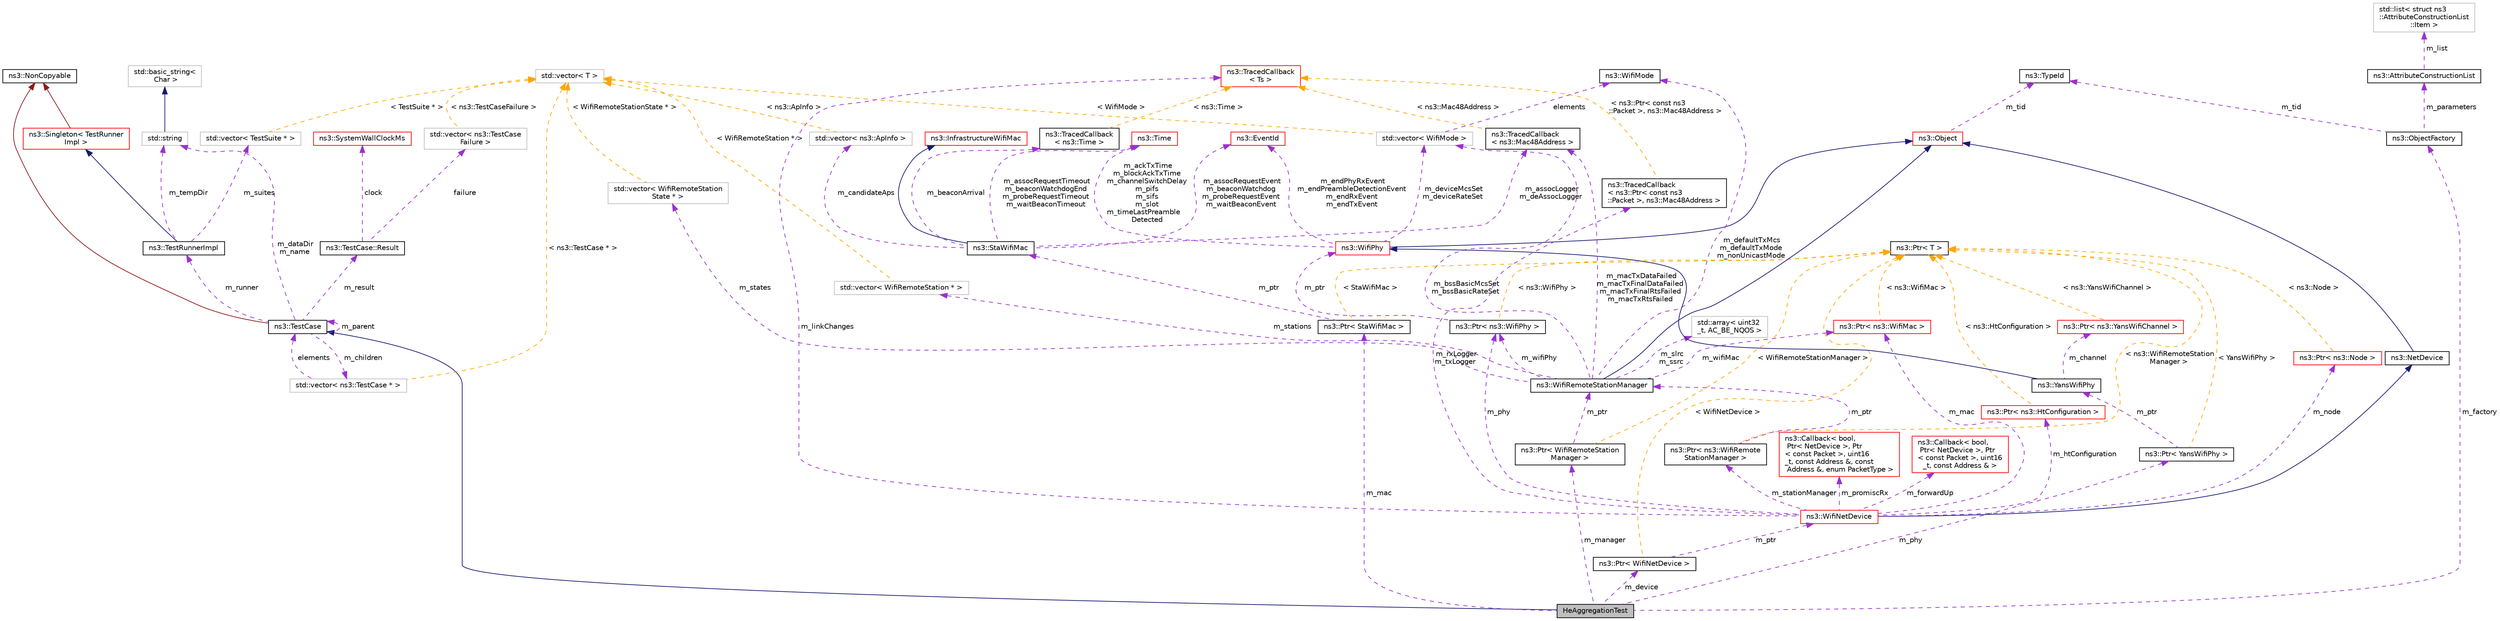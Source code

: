 digraph "HeAggregationTest"
{
 // LATEX_PDF_SIZE
  edge [fontname="Helvetica",fontsize="10",labelfontname="Helvetica",labelfontsize="10"];
  node [fontname="Helvetica",fontsize="10",shape=record];
  Node1 [label="HeAggregationTest",height=0.2,width=0.4,color="black", fillcolor="grey75", style="filled", fontcolor="black",tooltip="802.11ax aggregation test which permits 64 or 256 MPDUs in A-MPDU according to the negociated buffer ..."];
  Node2 -> Node1 [dir="back",color="midnightblue",fontsize="10",style="solid",fontname="Helvetica"];
  Node2 [label="ns3::TestCase",height=0.2,width=0.4,color="black", fillcolor="white", style="filled",URL="$classns3_1_1_test_case.html",tooltip="encapsulates test code"];
  Node3 -> Node2 [dir="back",color="firebrick4",fontsize="10",style="solid",fontname="Helvetica"];
  Node3 [label="ns3::NonCopyable",height=0.2,width=0.4,color="black", fillcolor="white", style="filled",URL="$classns3_1_1_non_copyable.html",tooltip="A base class for (non-Singleton) objects which shouldn't be copied."];
  Node4 -> Node2 [dir="back",color="darkorchid3",fontsize="10",style="dashed",label=" m_children" ,fontname="Helvetica"];
  Node4 [label="std::vector\< ns3::TestCase * \>",height=0.2,width=0.4,color="grey75", fillcolor="white", style="filled",tooltip=" "];
  Node2 -> Node4 [dir="back",color="darkorchid3",fontsize="10",style="dashed",label=" elements" ,fontname="Helvetica"];
  Node5 -> Node4 [dir="back",color="orange",fontsize="10",style="dashed",label=" \< ns3::TestCase * \>" ,fontname="Helvetica"];
  Node5 [label="std::vector\< T \>",height=0.2,width=0.4,color="grey75", fillcolor="white", style="filled",tooltip=" "];
  Node7 -> Node2 [dir="back",color="darkorchid3",fontsize="10",style="dashed",label=" m_dataDir\nm_name" ,fontname="Helvetica"];
  Node7 [label="std::string",height=0.2,width=0.4,color="grey75", fillcolor="white", style="filled",tooltip=" "];
  Node8 -> Node7 [dir="back",color="midnightblue",fontsize="10",style="solid",fontname="Helvetica"];
  Node8 [label="std::basic_string\<\l Char \>",height=0.2,width=0.4,color="grey75", fillcolor="white", style="filled",tooltip=" "];
  Node9 -> Node2 [dir="back",color="darkorchid3",fontsize="10",style="dashed",label=" m_runner" ,fontname="Helvetica"];
  Node9 [label="ns3::TestRunnerImpl",height=0.2,width=0.4,color="black", fillcolor="white", style="filled",URL="$classns3_1_1_test_runner_impl.html",tooltip="Container for all tests."];
  Node10 -> Node9 [dir="back",color="midnightblue",fontsize="10",style="solid",fontname="Helvetica"];
  Node10 [label="ns3::Singleton\< TestRunner\lImpl \>",height=0.2,width=0.4,color="red", fillcolor="white", style="filled",URL="$classns3_1_1_singleton.html",tooltip=" "];
  Node3 -> Node10 [dir="back",color="firebrick4",fontsize="10",style="solid",fontname="Helvetica"];
  Node12 -> Node9 [dir="back",color="darkorchid3",fontsize="10",style="dashed",label=" m_suites" ,fontname="Helvetica"];
  Node12 [label="std::vector\< TestSuite * \>",height=0.2,width=0.4,color="grey75", fillcolor="white", style="filled",tooltip=" "];
  Node5 -> Node12 [dir="back",color="orange",fontsize="10",style="dashed",label=" \< TestSuite * \>" ,fontname="Helvetica"];
  Node7 -> Node9 [dir="back",color="darkorchid3",fontsize="10",style="dashed",label=" m_tempDir" ,fontname="Helvetica"];
  Node2 -> Node2 [dir="back",color="darkorchid3",fontsize="10",style="dashed",label=" m_parent" ,fontname="Helvetica"];
  Node14 -> Node2 [dir="back",color="darkorchid3",fontsize="10",style="dashed",label=" m_result" ,fontname="Helvetica"];
  Node14 [label="ns3::TestCase::Result",height=0.2,width=0.4,color="black", fillcolor="white", style="filled",URL="$structns3_1_1_test_case_1_1_result.html",tooltip="Container for results from a TestCase."];
  Node15 -> Node14 [dir="back",color="darkorchid3",fontsize="10",style="dashed",label=" failure" ,fontname="Helvetica"];
  Node15 [label="std::vector\< ns3::TestCase\lFailure \>",height=0.2,width=0.4,color="grey75", fillcolor="white", style="filled",tooltip=" "];
  Node5 -> Node15 [dir="back",color="orange",fontsize="10",style="dashed",label=" \< ns3::TestCaseFailure \>" ,fontname="Helvetica"];
  Node17 -> Node14 [dir="back",color="darkorchid3",fontsize="10",style="dashed",label=" clock" ,fontname="Helvetica"];
  Node17 [label="ns3::SystemWallClockMs",height=0.2,width=0.4,color="red", fillcolor="white", style="filled",URL="$classns3_1_1_system_wall_clock_ms.html",tooltip="Measure elapsed wall clock time in milliseconds."];
  Node19 -> Node1 [dir="back",color="darkorchid3",fontsize="10",style="dashed",label=" m_mac" ,fontname="Helvetica"];
  Node19 [label="ns3::Ptr\< StaWifiMac \>",height=0.2,width=0.4,color="black", fillcolor="white", style="filled",URL="$classns3_1_1_ptr.html",tooltip=" "];
  Node20 -> Node19 [dir="back",color="darkorchid3",fontsize="10",style="dashed",label=" m_ptr" ,fontname="Helvetica"];
  Node20 [label="ns3::StaWifiMac",height=0.2,width=0.4,color="black", fillcolor="white", style="filled",URL="$classns3_1_1_sta_wifi_mac.html",tooltip="The Wifi MAC high model for a non-AP STA in a BSS."];
  Node21 -> Node20 [dir="back",color="midnightblue",fontsize="10",style="solid",fontname="Helvetica"];
  Node21 [label="ns3::InfrastructureWifiMac",height=0.2,width=0.4,color="red", fillcolor="white", style="filled",URL="$classns3_1_1_infrastructure_wifi_mac.html",tooltip="The Wifi MAC high model for a STA or AP in a BSS."];
  Node130 -> Node20 [dir="back",color="darkorchid3",fontsize="10",style="dashed",label=" m_assocRequestEvent\nm_beaconWatchdog\nm_probeRequestEvent\nm_waitBeaconEvent" ,fontname="Helvetica"];
  Node130 [label="ns3::EventId",height=0.2,width=0.4,color="red", fillcolor="white", style="filled",URL="$classns3_1_1_event_id.html",tooltip="An identifier for simulation events."];
  Node266 -> Node20 [dir="back",color="darkorchid3",fontsize="10",style="dashed",label=" m_beaconArrival" ,fontname="Helvetica"];
  Node266 [label="ns3::TracedCallback\l\< ns3::Time \>",height=0.2,width=0.4,color="black", fillcolor="white", style="filled",URL="$classns3_1_1_traced_callback.html",tooltip=" "];
  Node32 -> Node266 [dir="back",color="orange",fontsize="10",style="dashed",label=" \< ns3::Time \>" ,fontname="Helvetica"];
  Node32 [label="ns3::TracedCallback\l\< Ts \>",height=0.2,width=0.4,color="red", fillcolor="white", style="filled",URL="$classns3_1_1_traced_callback.html",tooltip="Forward calls to a chain of Callback."];
  Node66 -> Node20 [dir="back",color="darkorchid3",fontsize="10",style="dashed",label=" m_assocRequestTimeout\nm_beaconWatchdogEnd\nm_probeRequestTimeout\nm_waitBeaconTimeout" ,fontname="Helvetica"];
  Node66 [label="ns3::Time",height=0.2,width=0.4,color="red", fillcolor="white", style="filled",URL="$classns3_1_1_time.html",tooltip="Simulation virtual time values and global simulation resolution."];
  Node109 -> Node20 [dir="back",color="darkorchid3",fontsize="10",style="dashed",label=" m_assocLogger\nm_deAssocLogger" ,fontname="Helvetica"];
  Node109 [label="ns3::TracedCallback\l\< ns3::Mac48Address \>",height=0.2,width=0.4,color="black", fillcolor="white", style="filled",URL="$classns3_1_1_traced_callback.html",tooltip=" "];
  Node32 -> Node109 [dir="back",color="orange",fontsize="10",style="dashed",label=" \< ns3::Mac48Address \>" ,fontname="Helvetica"];
  Node267 -> Node20 [dir="back",color="darkorchid3",fontsize="10",style="dashed",label=" m_candidateAps" ,fontname="Helvetica"];
  Node267 [label="std::vector\< ns3::ApInfo \>",height=0.2,width=0.4,color="grey75", fillcolor="white", style="filled",tooltip=" "];
  Node5 -> Node267 [dir="back",color="orange",fontsize="10",style="dashed",label=" \< ns3::ApInfo \>" ,fontname="Helvetica"];
  Node39 -> Node19 [dir="back",color="orange",fontsize="10",style="dashed",label=" \< StaWifiMac \>" ,fontname="Helvetica"];
  Node39 [label="ns3::Ptr\< T \>",height=0.2,width=0.4,color="black", fillcolor="white", style="filled",URL="$classns3_1_1_ptr.html",tooltip="Smart pointer class similar to boost::intrusive_ptr."];
  Node282 -> Node1 [dir="back",color="darkorchid3",fontsize="10",style="dashed",label=" m_factory" ,fontname="Helvetica"];
  Node282 [label="ns3::ObjectFactory",height=0.2,width=0.4,color="black", fillcolor="white", style="filled",URL="$classns3_1_1_object_factory.html",tooltip="Instantiate subclasses of ns3::Object."];
  Node29 -> Node282 [dir="back",color="darkorchid3",fontsize="10",style="dashed",label=" m_tid" ,fontname="Helvetica"];
  Node29 [label="ns3::TypeId",height=0.2,width=0.4,color="black", fillcolor="white", style="filled",URL="$classns3_1_1_type_id.html",tooltip="a unique identifier for an interface."];
  Node283 -> Node282 [dir="back",color="darkorchid3",fontsize="10",style="dashed",label=" m_parameters" ,fontname="Helvetica"];
  Node283 [label="ns3::AttributeConstructionList",height=0.2,width=0.4,color="black", fillcolor="white", style="filled",URL="$classns3_1_1_attribute_construction_list.html",tooltip="List of Attribute name, value and checker triples used to construct Objects."];
  Node284 -> Node283 [dir="back",color="darkorchid3",fontsize="10",style="dashed",label=" m_list" ,fontname="Helvetica"];
  Node284 [label="std::list\< struct ns3\l::AttributeConstructionList\l::Item \>",height=0.2,width=0.4,color="grey75", fillcolor="white", style="filled",tooltip=" "];
  Node286 -> Node1 [dir="back",color="darkorchid3",fontsize="10",style="dashed",label=" m_manager" ,fontname="Helvetica"];
  Node286 [label="ns3::Ptr\< WifiRemoteStation\lManager \>",height=0.2,width=0.4,color="black", fillcolor="white", style="filled",URL="$classns3_1_1_ptr.html",tooltip=" "];
  Node94 -> Node286 [dir="back",color="darkorchid3",fontsize="10",style="dashed",label=" m_ptr" ,fontname="Helvetica"];
  Node94 [label="ns3::WifiRemoteStationManager",height=0.2,width=0.4,color="black", fillcolor="white", style="filled",URL="$classns3_1_1_wifi_remote_station_manager.html",tooltip="hold a list of per-remote-station state."];
  Node24 -> Node94 [dir="back",color="midnightblue",fontsize="10",style="solid",fontname="Helvetica"];
  Node24 [label="ns3::Object",height=0.2,width=0.4,color="red", fillcolor="white", style="filled",URL="$classns3_1_1_object.html",tooltip="A base class which provides memory management and object aggregation."];
  Node29 -> Node24 [dir="back",color="darkorchid3",fontsize="10",style="dashed",label=" m_tid" ,fontname="Helvetica"];
  Node47 -> Node94 [dir="back",color="darkorchid3",fontsize="10",style="dashed",label=" m_wifiMac" ,fontname="Helvetica"];
  Node47 [label="ns3::Ptr\< ns3::WifiMac \>",height=0.2,width=0.4,color="red", fillcolor="white", style="filled",URL="$classns3_1_1_ptr.html",tooltip=" "];
  Node39 -> Node47 [dir="back",color="orange",fontsize="10",style="dashed",label=" \< ns3::WifiMac \>" ,fontname="Helvetica"];
  Node95 -> Node94 [dir="back",color="darkorchid3",fontsize="10",style="dashed",label=" m_stations" ,fontname="Helvetica"];
  Node95 [label="std::vector\< WifiRemoteStation * \>",height=0.2,width=0.4,color="grey75", fillcolor="white", style="filled",tooltip=" "];
  Node5 -> Node95 [dir="back",color="orange",fontsize="10",style="dashed",label=" \< WifiRemoteStation * \>" ,fontname="Helvetica"];
  Node103 -> Node94 [dir="back",color="darkorchid3",fontsize="10",style="dashed",label=" m_bssBasicMcsSet\nm_bssBasicRateSet" ,fontname="Helvetica"];
  Node103 [label="std::vector\< WifiMode \>",height=0.2,width=0.4,color="grey75", fillcolor="white", style="filled",tooltip=" "];
  Node49 -> Node103 [dir="back",color="darkorchid3",fontsize="10",style="dashed",label=" elements" ,fontname="Helvetica"];
  Node49 [label="ns3::WifiMode",height=0.2,width=0.4,color="black", fillcolor="white", style="filled",URL="$classns3_1_1_wifi_mode.html",tooltip="represent a single transmission mode"];
  Node5 -> Node103 [dir="back",color="orange",fontsize="10",style="dashed",label=" \< WifiMode \>" ,fontname="Helvetica"];
  Node109 -> Node94 [dir="back",color="darkorchid3",fontsize="10",style="dashed",label=" m_macTxDataFailed\nm_macTxFinalDataFailed\nm_macTxFinalRtsFailed\nm_macTxRtsFailed" ,fontname="Helvetica"];
  Node110 -> Node94 [dir="back",color="darkorchid3",fontsize="10",style="dashed",label=" m_slrc\nm_ssrc" ,fontname="Helvetica"];
  Node110 [label="std::array\< uint32\l_t, AC_BE_NQOS \>",height=0.2,width=0.4,color="grey75", fillcolor="white", style="filled",tooltip=" "];
  Node49 -> Node94 [dir="back",color="darkorchid3",fontsize="10",style="dashed",label=" m_defaultTxMcs\nm_defaultTxMode\nm_nonUnicastMode" ,fontname="Helvetica"];
  Node112 -> Node94 [dir="back",color="darkorchid3",fontsize="10",style="dashed",label=" m_states" ,fontname="Helvetica"];
  Node112 [label="std::vector\< WifiRemoteStation\lState * \>",height=0.2,width=0.4,color="grey75", fillcolor="white", style="filled",tooltip=" "];
  Node5 -> Node112 [dir="back",color="orange",fontsize="10",style="dashed",label=" \< WifiRemoteStationState * \>" ,fontname="Helvetica"];
  Node113 -> Node94 [dir="back",color="darkorchid3",fontsize="10",style="dashed",label=" m_wifiPhy" ,fontname="Helvetica"];
  Node113 [label="ns3::Ptr\< ns3::WifiPhy \>",height=0.2,width=0.4,color="black", fillcolor="white", style="filled",URL="$classns3_1_1_ptr.html",tooltip=" "];
  Node114 -> Node113 [dir="back",color="darkorchid3",fontsize="10",style="dashed",label=" m_ptr" ,fontname="Helvetica"];
  Node114 [label="ns3::WifiPhy",height=0.2,width=0.4,color="red", fillcolor="white", style="filled",URL="$classns3_1_1_wifi_phy.html",tooltip="802.11 PHY layer model"];
  Node24 -> Node114 [dir="back",color="midnightblue",fontsize="10",style="solid",fontname="Helvetica"];
  Node130 -> Node114 [dir="back",color="darkorchid3",fontsize="10",style="dashed",label=" m_endPhyRxEvent\nm_endPreambleDetectionEvent\nm_endRxEvent\nm_endTxEvent" ,fontname="Helvetica"];
  Node103 -> Node114 [dir="back",color="darkorchid3",fontsize="10",style="dashed",label=" m_deviceMcsSet\nm_deviceRateSet" ,fontname="Helvetica"];
  Node66 -> Node114 [dir="back",color="darkorchid3",fontsize="10",style="dashed",label=" m_ackTxTime\nm_blockAckTxTime\nm_channelSwitchDelay\nm_pifs\nm_sifs\nm_slot\nm_timeLastPreamble\lDetected" ,fontname="Helvetica"];
  Node39 -> Node113 [dir="back",color="orange",fontsize="10",style="dashed",label=" \< ns3::WifiPhy \>" ,fontname="Helvetica"];
  Node39 -> Node286 [dir="back",color="orange",fontsize="10",style="dashed",label=" \< WifiRemoteStationManager \>" ,fontname="Helvetica"];
  Node287 -> Node1 [dir="back",color="darkorchid3",fontsize="10",style="dashed",label=" m_phy" ,fontname="Helvetica"];
  Node287 [label="ns3::Ptr\< YansWifiPhy \>",height=0.2,width=0.4,color="black", fillcolor="white", style="filled",URL="$classns3_1_1_ptr.html",tooltip=" "];
  Node288 -> Node287 [dir="back",color="darkorchid3",fontsize="10",style="dashed",label=" m_ptr" ,fontname="Helvetica"];
  Node288 [label="ns3::YansWifiPhy",height=0.2,width=0.4,color="black", fillcolor="white", style="filled",URL="$classns3_1_1_yans_wifi_phy.html",tooltip="802.11 PHY layer model"];
  Node114 -> Node288 [dir="back",color="midnightblue",fontsize="10",style="solid",fontname="Helvetica"];
  Node289 -> Node288 [dir="back",color="darkorchid3",fontsize="10",style="dashed",label=" m_channel" ,fontname="Helvetica"];
  Node289 [label="ns3::Ptr\< ns3::YansWifiChannel \>",height=0.2,width=0.4,color="red", fillcolor="white", style="filled",URL="$classns3_1_1_ptr.html",tooltip=" "];
  Node39 -> Node289 [dir="back",color="orange",fontsize="10",style="dashed",label=" \< ns3::YansWifiChannel \>" ,fontname="Helvetica"];
  Node39 -> Node287 [dir="back",color="orange",fontsize="10",style="dashed",label=" \< YansWifiPhy \>" ,fontname="Helvetica"];
  Node297 -> Node1 [dir="back",color="darkorchid3",fontsize="10",style="dashed",label=" m_device" ,fontname="Helvetica"];
  Node297 [label="ns3::Ptr\< WifiNetDevice \>",height=0.2,width=0.4,color="black", fillcolor="white", style="filled",URL="$classns3_1_1_ptr.html",tooltip=" "];
  Node298 -> Node297 [dir="back",color="darkorchid3",fontsize="10",style="dashed",label=" m_ptr" ,fontname="Helvetica"];
  Node298 [label="ns3::WifiNetDevice",height=0.2,width=0.4,color="red", fillcolor="white", style="filled",URL="$classns3_1_1_wifi_net_device.html",tooltip="Hold together all Wifi-related objects."];
  Node43 -> Node298 [dir="back",color="midnightblue",fontsize="10",style="solid",fontname="Helvetica"];
  Node43 [label="ns3::NetDevice",height=0.2,width=0.4,color="black", fillcolor="white", style="filled",URL="$classns3_1_1_net_device.html",tooltip="Network layer to device interface."];
  Node24 -> Node43 [dir="back",color="midnightblue",fontsize="10",style="solid",fontname="Helvetica"];
  Node47 -> Node298 [dir="back",color="darkorchid3",fontsize="10",style="dashed",label=" m_mac" ,fontname="Helvetica"];
  Node299 -> Node298 [dir="back",color="darkorchid3",fontsize="10",style="dashed",label=" m_rxLogger\nm_txLogger" ,fontname="Helvetica"];
  Node299 [label="ns3::TracedCallback\l\< ns3::Ptr\< const ns3\l::Packet \>, ns3::Mac48Address \>",height=0.2,width=0.4,color="black", fillcolor="white", style="filled",URL="$classns3_1_1_traced_callback.html",tooltip=" "];
  Node32 -> Node299 [dir="back",color="orange",fontsize="10",style="dashed",label=" \< ns3::Ptr\< const ns3\l::Packet \>, ns3::Mac48Address \>" ,fontname="Helvetica"];
  Node300 -> Node298 [dir="back",color="darkorchid3",fontsize="10",style="dashed",label=" m_promiscRx" ,fontname="Helvetica"];
  Node300 [label="ns3::Callback\< bool,\l Ptr\< NetDevice \>, Ptr\l\< const Packet \>, uint16\l_t, const Address &, const\l Address &, enum PacketType \>",height=0.2,width=0.4,color="red", fillcolor="white", style="filled",URL="$classns3_1_1_callback.html",tooltip=" "];
  Node301 -> Node298 [dir="back",color="darkorchid3",fontsize="10",style="dashed",label=" m_htConfiguration" ,fontname="Helvetica"];
  Node301 [label="ns3::Ptr\< ns3::HtConfiguration \>",height=0.2,width=0.4,color="red", fillcolor="white", style="filled",URL="$classns3_1_1_ptr.html",tooltip=" "];
  Node39 -> Node301 [dir="back",color="orange",fontsize="10",style="dashed",label=" \< ns3::HtConfiguration \>" ,fontname="Helvetica"];
  Node93 -> Node298 [dir="back",color="darkorchid3",fontsize="10",style="dashed",label=" m_stationManager" ,fontname="Helvetica"];
  Node93 [label="ns3::Ptr\< ns3::WifiRemote\lStationManager \>",height=0.2,width=0.4,color="black", fillcolor="white", style="filled",URL="$classns3_1_1_ptr.html",tooltip=" "];
  Node94 -> Node93 [dir="back",color="darkorchid3",fontsize="10",style="dashed",label=" m_ptr" ,fontname="Helvetica"];
  Node39 -> Node93 [dir="back",color="orange",fontsize="10",style="dashed",label=" \< ns3::WifiRemoteStation\lManager \>" ,fontname="Helvetica"];
  Node186 -> Node298 [dir="back",color="darkorchid3",fontsize="10",style="dashed",label=" m_node" ,fontname="Helvetica"];
  Node186 [label="ns3::Ptr\< ns3::Node \>",height=0.2,width=0.4,color="red", fillcolor="white", style="filled",URL="$classns3_1_1_ptr.html",tooltip=" "];
  Node39 -> Node186 [dir="back",color="orange",fontsize="10",style="dashed",label=" \< ns3::Node \>" ,fontname="Helvetica"];
  Node32 -> Node298 [dir="back",color="darkorchid3",fontsize="10",style="dashed",label=" m_linkChanges" ,fontname="Helvetica"];
  Node303 -> Node298 [dir="back",color="darkorchid3",fontsize="10",style="dashed",label=" m_forwardUp" ,fontname="Helvetica"];
  Node303 [label="ns3::Callback\< bool,\l Ptr\< NetDevice \>, Ptr\l\< const Packet \>, uint16\l_t, const Address & \>",height=0.2,width=0.4,color="red", fillcolor="white", style="filled",URL="$classns3_1_1_callback.html",tooltip=" "];
  Node113 -> Node298 [dir="back",color="darkorchid3",fontsize="10",style="dashed",label=" m_phy" ,fontname="Helvetica"];
  Node39 -> Node297 [dir="back",color="orange",fontsize="10",style="dashed",label=" \< WifiNetDevice \>" ,fontname="Helvetica"];
}
